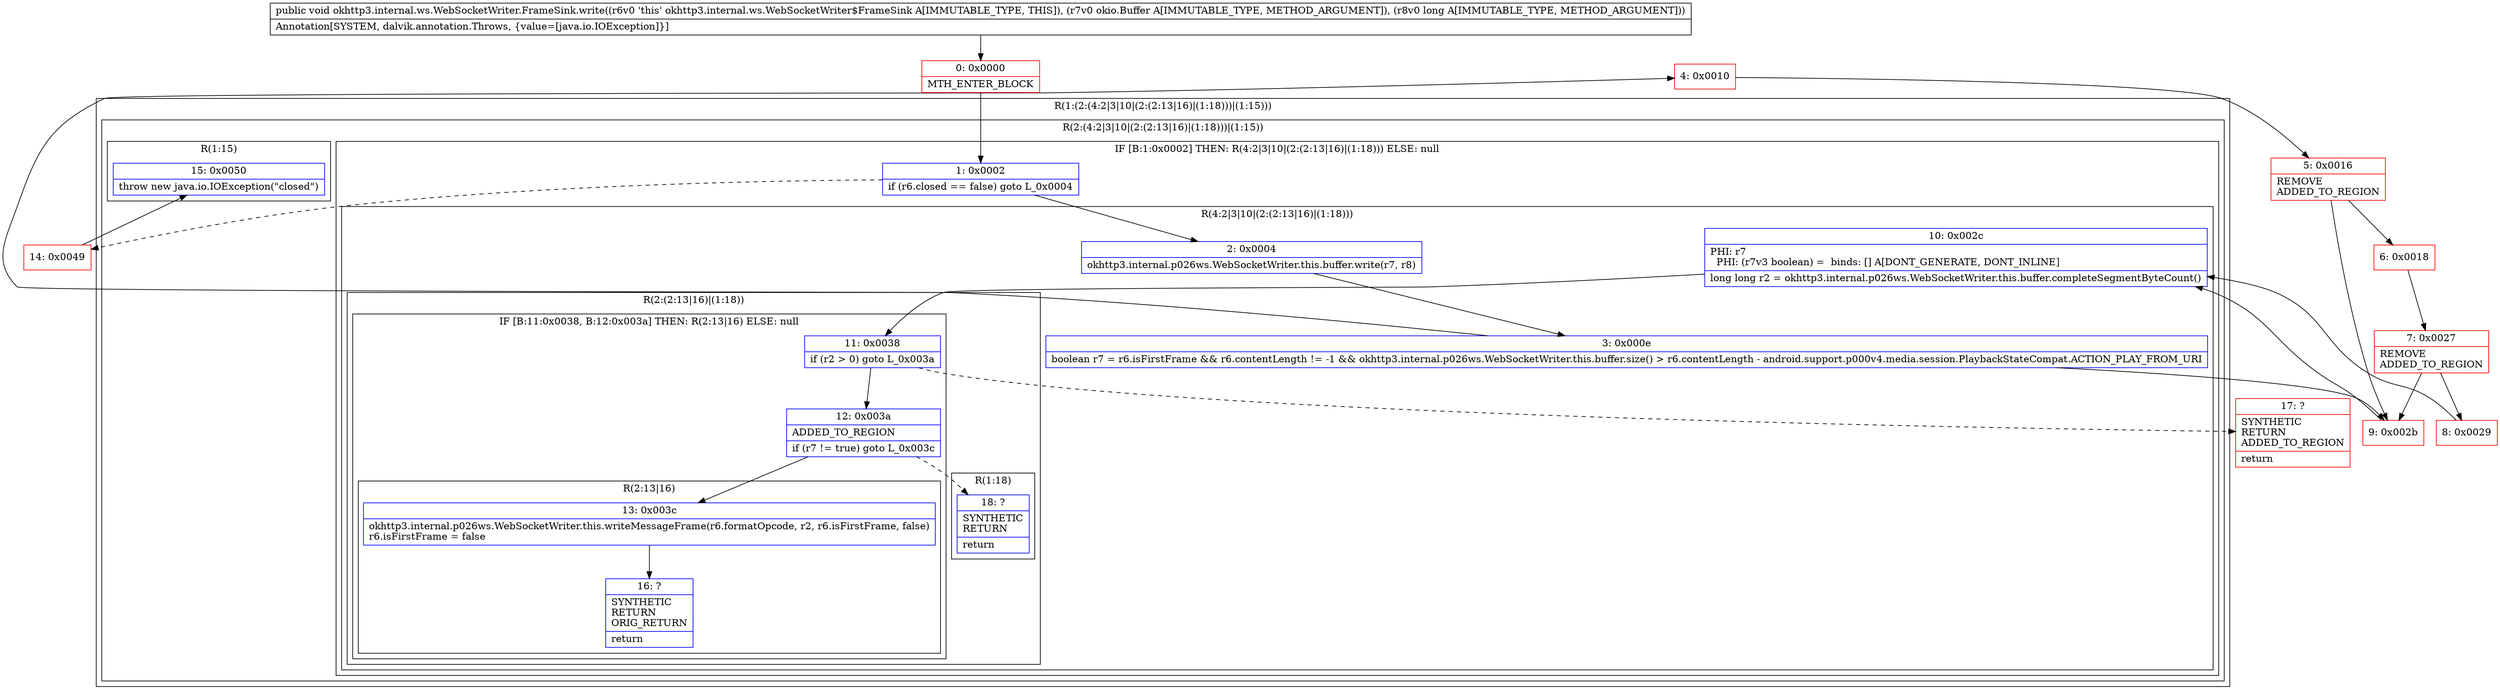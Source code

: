 digraph "CFG forokhttp3.internal.ws.WebSocketWriter.FrameSink.write(Lokio\/Buffer;J)V" {
subgraph cluster_Region_1991092766 {
label = "R(1:(2:(4:2|3|10|(2:(2:13|16)|(1:18)))|(1:15)))";
node [shape=record,color=blue];
subgraph cluster_Region_1770523080 {
label = "R(2:(4:2|3|10|(2:(2:13|16)|(1:18)))|(1:15))";
node [shape=record,color=blue];
subgraph cluster_IfRegion_1152223165 {
label = "IF [B:1:0x0002] THEN: R(4:2|3|10|(2:(2:13|16)|(1:18))) ELSE: null";
node [shape=record,color=blue];
Node_1 [shape=record,label="{1\:\ 0x0002|if (r6.closed == false) goto L_0x0004\l}"];
subgraph cluster_Region_738714936 {
label = "R(4:2|3|10|(2:(2:13|16)|(1:18)))";
node [shape=record,color=blue];
Node_2 [shape=record,label="{2\:\ 0x0004|okhttp3.internal.p026ws.WebSocketWriter.this.buffer.write(r7, r8)\l}"];
Node_3 [shape=record,label="{3\:\ 0x000e|boolean r7 = r6.isFirstFrame && r6.contentLength != \-1 && okhttp3.internal.p026ws.WebSocketWriter.this.buffer.size() \> r6.contentLength \- android.support.p000v4.media.session.PlaybackStateCompat.ACTION_PLAY_FROM_URI\l}"];
Node_10 [shape=record,label="{10\:\ 0x002c|PHI: r7 \l  PHI: (r7v3 boolean) =  binds: [] A[DONT_GENERATE, DONT_INLINE]\l|long long r2 = okhttp3.internal.p026ws.WebSocketWriter.this.buffer.completeSegmentByteCount()\l}"];
subgraph cluster_Region_798575971 {
label = "R(2:(2:13|16)|(1:18))";
node [shape=record,color=blue];
subgraph cluster_IfRegion_1029651388 {
label = "IF [B:11:0x0038, B:12:0x003a] THEN: R(2:13|16) ELSE: null";
node [shape=record,color=blue];
Node_11 [shape=record,label="{11\:\ 0x0038|if (r2 \> 0) goto L_0x003a\l}"];
Node_12 [shape=record,label="{12\:\ 0x003a|ADDED_TO_REGION\l|if (r7 != true) goto L_0x003c\l}"];
subgraph cluster_Region_1543675032 {
label = "R(2:13|16)";
node [shape=record,color=blue];
Node_13 [shape=record,label="{13\:\ 0x003c|okhttp3.internal.p026ws.WebSocketWriter.this.writeMessageFrame(r6.formatOpcode, r2, r6.isFirstFrame, false)\lr6.isFirstFrame = false\l}"];
Node_16 [shape=record,label="{16\:\ ?|SYNTHETIC\lRETURN\lORIG_RETURN\l|return\l}"];
}
}
subgraph cluster_Region_889188308 {
label = "R(1:18)";
node [shape=record,color=blue];
Node_18 [shape=record,label="{18\:\ ?|SYNTHETIC\lRETURN\l|return\l}"];
}
}
}
}
subgraph cluster_Region_487618250 {
label = "R(1:15)";
node [shape=record,color=blue];
Node_15 [shape=record,label="{15\:\ 0x0050|throw new java.io.IOException(\"closed\")\l}"];
}
}
}
Node_0 [shape=record,color=red,label="{0\:\ 0x0000|MTH_ENTER_BLOCK\l}"];
Node_4 [shape=record,color=red,label="{4\:\ 0x0010}"];
Node_5 [shape=record,color=red,label="{5\:\ 0x0016|REMOVE\lADDED_TO_REGION\l}"];
Node_6 [shape=record,color=red,label="{6\:\ 0x0018}"];
Node_7 [shape=record,color=red,label="{7\:\ 0x0027|REMOVE\lADDED_TO_REGION\l}"];
Node_8 [shape=record,color=red,label="{8\:\ 0x0029}"];
Node_9 [shape=record,color=red,label="{9\:\ 0x002b}"];
Node_14 [shape=record,color=red,label="{14\:\ 0x0049}"];
Node_17 [shape=record,color=red,label="{17\:\ ?|SYNTHETIC\lRETURN\lADDED_TO_REGION\l|return\l}"];
MethodNode[shape=record,label="{public void okhttp3.internal.ws.WebSocketWriter.FrameSink.write((r6v0 'this' okhttp3.internal.ws.WebSocketWriter$FrameSink A[IMMUTABLE_TYPE, THIS]), (r7v0 okio.Buffer A[IMMUTABLE_TYPE, METHOD_ARGUMENT]), (r8v0 long A[IMMUTABLE_TYPE, METHOD_ARGUMENT]))  | Annotation[SYSTEM, dalvik.annotation.Throws, \{value=[java.io.IOException]\}]\l}"];
MethodNode -> Node_0;
Node_1 -> Node_2;
Node_1 -> Node_14[style=dashed];
Node_2 -> Node_3;
Node_3 -> Node_4;
Node_3 -> Node_9;
Node_10 -> Node_11;
Node_11 -> Node_12;
Node_11 -> Node_17[style=dashed];
Node_12 -> Node_13;
Node_12 -> Node_18[style=dashed];
Node_13 -> Node_16;
Node_0 -> Node_1;
Node_4 -> Node_5;
Node_5 -> Node_6;
Node_5 -> Node_9;
Node_6 -> Node_7;
Node_7 -> Node_8;
Node_7 -> Node_9;
Node_8 -> Node_10;
Node_9 -> Node_10;
Node_14 -> Node_15;
}

